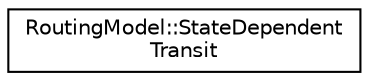 digraph "Graphical Class Hierarchy"
{
 // LATEX_PDF_SIZE
  edge [fontname="Helvetica",fontsize="10",labelfontname="Helvetica",labelfontsize="10"];
  node [fontname="Helvetica",fontsize="10",shape=record];
  rankdir="LR";
  Node0 [label="RoutingModel::StateDependent\lTransit",height=0.2,width=0.4,color="black", fillcolor="white", style="filled",URL="$structoperations__research_1_1_routing_model_1_1_state_dependent_transit.html",tooltip="What follows is relevant for models with time/state dependent transits."];
}
